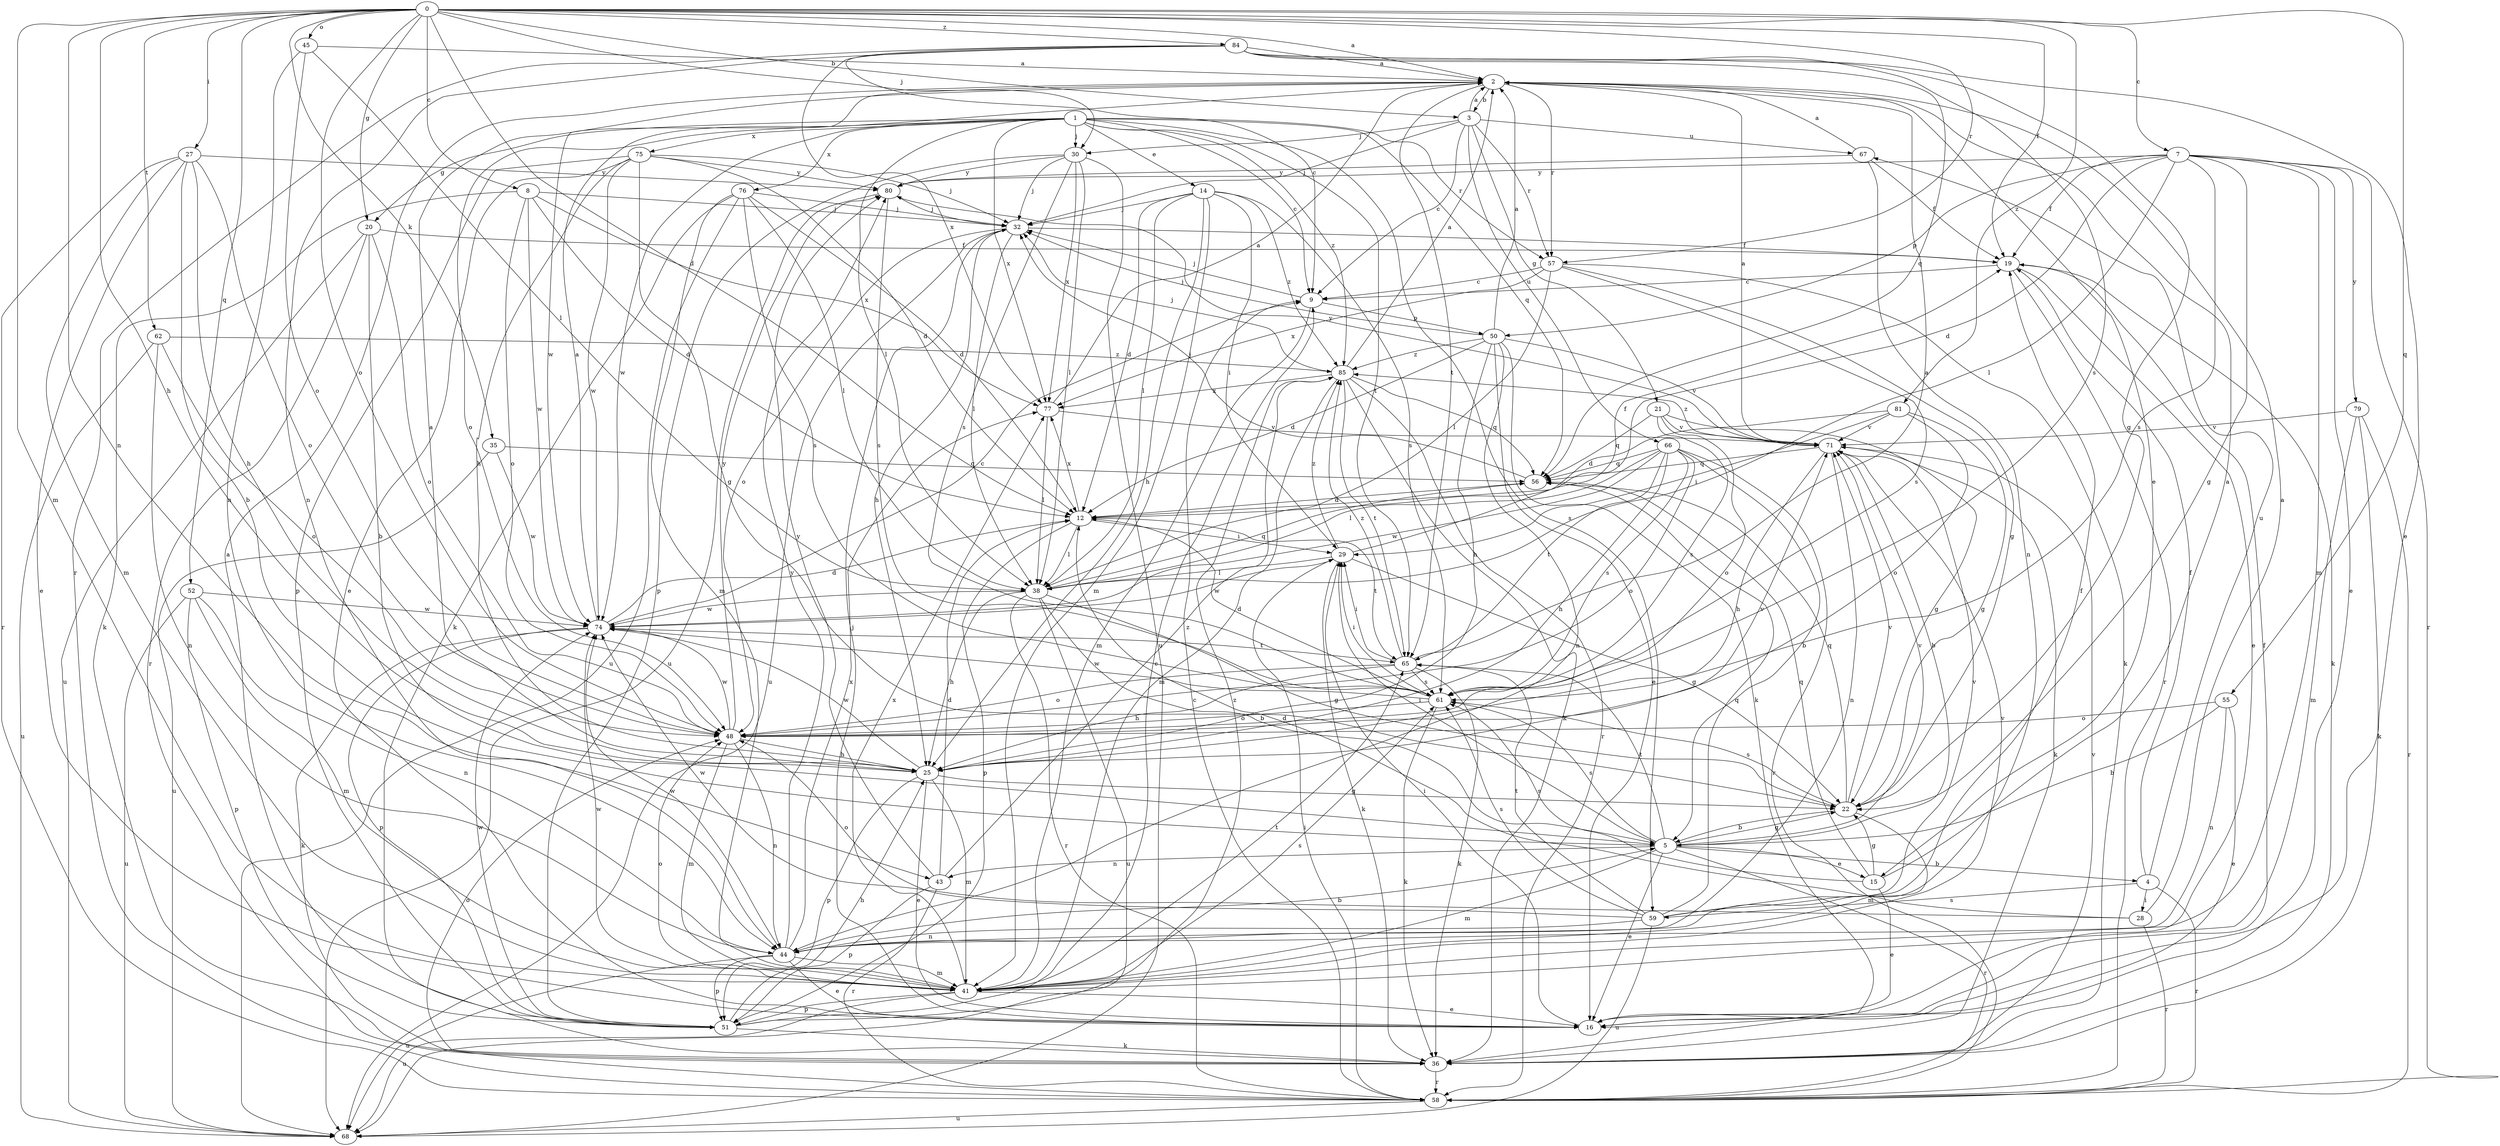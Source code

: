 strict digraph  {
0;
1;
2;
3;
4;
5;
7;
8;
9;
12;
14;
15;
16;
19;
20;
21;
22;
25;
27;
28;
29;
30;
32;
35;
36;
38;
41;
43;
44;
45;
48;
50;
51;
52;
55;
56;
57;
58;
59;
61;
62;
65;
66;
67;
68;
71;
74;
75;
76;
77;
79;
80;
81;
84;
85;
0 -> 2  [label=a];
0 -> 3  [label=b];
0 -> 7  [label=c];
0 -> 8  [label=c];
0 -> 12  [label=d];
0 -> 19  [label=f];
0 -> 20  [label=g];
0 -> 25  [label=h];
0 -> 27  [label=i];
0 -> 30  [label=j];
0 -> 35  [label=k];
0 -> 41  [label=m];
0 -> 43  [label=n];
0 -> 45  [label=o];
0 -> 48  [label=o];
0 -> 52  [label=q];
0 -> 55  [label=q];
0 -> 57  [label=r];
0 -> 62  [label=t];
0 -> 81  [label=z];
0 -> 84  [label=z];
1 -> 9  [label=c];
1 -> 14  [label=e];
1 -> 20  [label=g];
1 -> 30  [label=j];
1 -> 38  [label=l];
1 -> 48  [label=o];
1 -> 56  [label=q];
1 -> 57  [label=r];
1 -> 59  [label=s];
1 -> 65  [label=t];
1 -> 74  [label=w];
1 -> 75  [label=x];
1 -> 76  [label=x];
1 -> 77  [label=x];
1 -> 85  [label=z];
2 -> 3  [label=b];
2 -> 15  [label=e];
2 -> 57  [label=r];
2 -> 65  [label=t];
2 -> 74  [label=w];
3 -> 2  [label=a];
3 -> 9  [label=c];
3 -> 21  [label=g];
3 -> 30  [label=j];
3 -> 32  [label=j];
3 -> 57  [label=r];
3 -> 66  [label=u];
3 -> 67  [label=u];
4 -> 19  [label=f];
4 -> 28  [label=i];
4 -> 58  [label=r];
4 -> 59  [label=s];
4 -> 67  [label=u];
5 -> 4  [label=b];
5 -> 15  [label=e];
5 -> 16  [label=e];
5 -> 22  [label=g];
5 -> 29  [label=i];
5 -> 41  [label=m];
5 -> 43  [label=n];
5 -> 58  [label=r];
5 -> 61  [label=s];
5 -> 65  [label=t];
5 -> 71  [label=v];
7 -> 12  [label=d];
7 -> 16  [label=e];
7 -> 19  [label=f];
7 -> 22  [label=g];
7 -> 38  [label=l];
7 -> 41  [label=m];
7 -> 50  [label=p];
7 -> 58  [label=r];
7 -> 61  [label=s];
7 -> 79  [label=y];
7 -> 80  [label=y];
8 -> 12  [label=d];
8 -> 32  [label=j];
8 -> 36  [label=k];
8 -> 48  [label=o];
8 -> 74  [label=w];
8 -> 77  [label=x];
9 -> 32  [label=j];
9 -> 41  [label=m];
9 -> 50  [label=p];
12 -> 29  [label=i];
12 -> 38  [label=l];
12 -> 51  [label=p];
12 -> 65  [label=t];
12 -> 77  [label=x];
14 -> 12  [label=d];
14 -> 25  [label=h];
14 -> 29  [label=i];
14 -> 32  [label=j];
14 -> 38  [label=l];
14 -> 41  [label=m];
14 -> 61  [label=s];
14 -> 85  [label=z];
15 -> 2  [label=a];
15 -> 16  [label=e];
15 -> 22  [label=g];
15 -> 56  [label=q];
15 -> 61  [label=s];
16 -> 19  [label=f];
16 -> 29  [label=i];
16 -> 32  [label=j];
19 -> 9  [label=c];
19 -> 16  [label=e];
19 -> 36  [label=k];
19 -> 58  [label=r];
20 -> 5  [label=b];
20 -> 19  [label=f];
20 -> 48  [label=o];
20 -> 58  [label=r];
20 -> 68  [label=u];
21 -> 22  [label=g];
21 -> 48  [label=o];
21 -> 56  [label=q];
21 -> 61  [label=s];
21 -> 71  [label=v];
22 -> 5  [label=b];
22 -> 41  [label=m];
22 -> 56  [label=q];
22 -> 61  [label=s];
22 -> 71  [label=v];
25 -> 2  [label=a];
25 -> 16  [label=e];
25 -> 22  [label=g];
25 -> 41  [label=m];
25 -> 51  [label=p];
25 -> 71  [label=v];
25 -> 74  [label=w];
27 -> 5  [label=b];
27 -> 16  [label=e];
27 -> 25  [label=h];
27 -> 41  [label=m];
27 -> 48  [label=o];
27 -> 58  [label=r];
27 -> 80  [label=y];
28 -> 2  [label=a];
28 -> 12  [label=d];
28 -> 58  [label=r];
28 -> 74  [label=w];
29 -> 19  [label=f];
29 -> 22  [label=g];
29 -> 36  [label=k];
29 -> 38  [label=l];
29 -> 74  [label=w];
29 -> 85  [label=z];
30 -> 32  [label=j];
30 -> 38  [label=l];
30 -> 51  [label=p];
30 -> 61  [label=s];
30 -> 68  [label=u];
30 -> 77  [label=x];
30 -> 80  [label=y];
32 -> 19  [label=f];
32 -> 25  [label=h];
32 -> 38  [label=l];
32 -> 48  [label=o];
32 -> 68  [label=u];
35 -> 56  [label=q];
35 -> 68  [label=u];
35 -> 74  [label=w];
36 -> 48  [label=o];
36 -> 58  [label=r];
36 -> 71  [label=v];
38 -> 5  [label=b];
38 -> 22  [label=g];
38 -> 25  [label=h];
38 -> 56  [label=q];
38 -> 58  [label=r];
38 -> 68  [label=u];
38 -> 74  [label=w];
41 -> 16  [label=e];
41 -> 48  [label=o];
41 -> 51  [label=p];
41 -> 61  [label=s];
41 -> 65  [label=t];
41 -> 68  [label=u];
41 -> 71  [label=v];
41 -> 74  [label=w];
41 -> 77  [label=x];
43 -> 12  [label=d];
43 -> 51  [label=p];
43 -> 58  [label=r];
43 -> 80  [label=y];
43 -> 85  [label=z];
44 -> 5  [label=b];
44 -> 16  [label=e];
44 -> 41  [label=m];
44 -> 51  [label=p];
44 -> 68  [label=u];
44 -> 74  [label=w];
44 -> 77  [label=x];
44 -> 80  [label=y];
45 -> 2  [label=a];
45 -> 38  [label=l];
45 -> 44  [label=n];
45 -> 48  [label=o];
48 -> 25  [label=h];
48 -> 41  [label=m];
48 -> 44  [label=n];
48 -> 74  [label=w];
48 -> 80  [label=y];
50 -> 2  [label=a];
50 -> 12  [label=d];
50 -> 16  [label=e];
50 -> 25  [label=h];
50 -> 32  [label=j];
50 -> 36  [label=k];
50 -> 44  [label=n];
50 -> 71  [label=v];
50 -> 85  [label=z];
51 -> 2  [label=a];
51 -> 9  [label=c];
51 -> 25  [label=h];
51 -> 36  [label=k];
51 -> 74  [label=w];
51 -> 85  [label=z];
52 -> 41  [label=m];
52 -> 44  [label=n];
52 -> 51  [label=p];
52 -> 68  [label=u];
52 -> 74  [label=w];
55 -> 5  [label=b];
55 -> 16  [label=e];
55 -> 44  [label=n];
55 -> 48  [label=o];
56 -> 12  [label=d];
56 -> 32  [label=j];
57 -> 9  [label=c];
57 -> 22  [label=g];
57 -> 36  [label=k];
57 -> 38  [label=l];
57 -> 61  [label=s];
57 -> 77  [label=x];
58 -> 9  [label=c];
58 -> 29  [label=i];
58 -> 68  [label=u];
59 -> 19  [label=f];
59 -> 44  [label=n];
59 -> 48  [label=o];
59 -> 56  [label=q];
59 -> 61  [label=s];
59 -> 65  [label=t];
59 -> 68  [label=u];
59 -> 71  [label=v];
61 -> 12  [label=d];
61 -> 29  [label=i];
61 -> 36  [label=k];
61 -> 48  [label=o];
61 -> 74  [label=w];
62 -> 44  [label=n];
62 -> 48  [label=o];
62 -> 68  [label=u];
62 -> 85  [label=z];
65 -> 2  [label=a];
65 -> 25  [label=h];
65 -> 29  [label=i];
65 -> 36  [label=k];
65 -> 48  [label=o];
65 -> 61  [label=s];
65 -> 85  [label=z];
66 -> 5  [label=b];
66 -> 25  [label=h];
66 -> 38  [label=l];
66 -> 48  [label=o];
66 -> 56  [label=q];
66 -> 58  [label=r];
66 -> 61  [label=s];
66 -> 65  [label=t];
66 -> 74  [label=w];
67 -> 2  [label=a];
67 -> 19  [label=f];
67 -> 44  [label=n];
67 -> 80  [label=y];
71 -> 2  [label=a];
71 -> 5  [label=b];
71 -> 25  [label=h];
71 -> 36  [label=k];
71 -> 44  [label=n];
71 -> 56  [label=q];
71 -> 80  [label=y];
71 -> 85  [label=z];
74 -> 2  [label=a];
74 -> 9  [label=c];
74 -> 12  [label=d];
74 -> 36  [label=k];
74 -> 51  [label=p];
74 -> 65  [label=t];
75 -> 12  [label=d];
75 -> 16  [label=e];
75 -> 22  [label=g];
75 -> 25  [label=h];
75 -> 32  [label=j];
75 -> 51  [label=p];
75 -> 74  [label=w];
75 -> 80  [label=y];
76 -> 12  [label=d];
76 -> 32  [label=j];
76 -> 36  [label=k];
76 -> 38  [label=l];
76 -> 41  [label=m];
76 -> 61  [label=s];
76 -> 68  [label=u];
77 -> 2  [label=a];
77 -> 38  [label=l];
77 -> 71  [label=v];
79 -> 36  [label=k];
79 -> 41  [label=m];
79 -> 58  [label=r];
79 -> 71  [label=v];
80 -> 32  [label=j];
80 -> 61  [label=s];
80 -> 68  [label=u];
81 -> 12  [label=d];
81 -> 22  [label=g];
81 -> 29  [label=i];
81 -> 48  [label=o];
81 -> 71  [label=v];
84 -> 2  [label=a];
84 -> 9  [label=c];
84 -> 16  [label=e];
84 -> 22  [label=g];
84 -> 44  [label=n];
84 -> 56  [label=q];
84 -> 58  [label=r];
84 -> 61  [label=s];
84 -> 77  [label=x];
85 -> 2  [label=a];
85 -> 32  [label=j];
85 -> 36  [label=k];
85 -> 41  [label=m];
85 -> 56  [label=q];
85 -> 58  [label=r];
85 -> 65  [label=t];
85 -> 77  [label=x];
}

